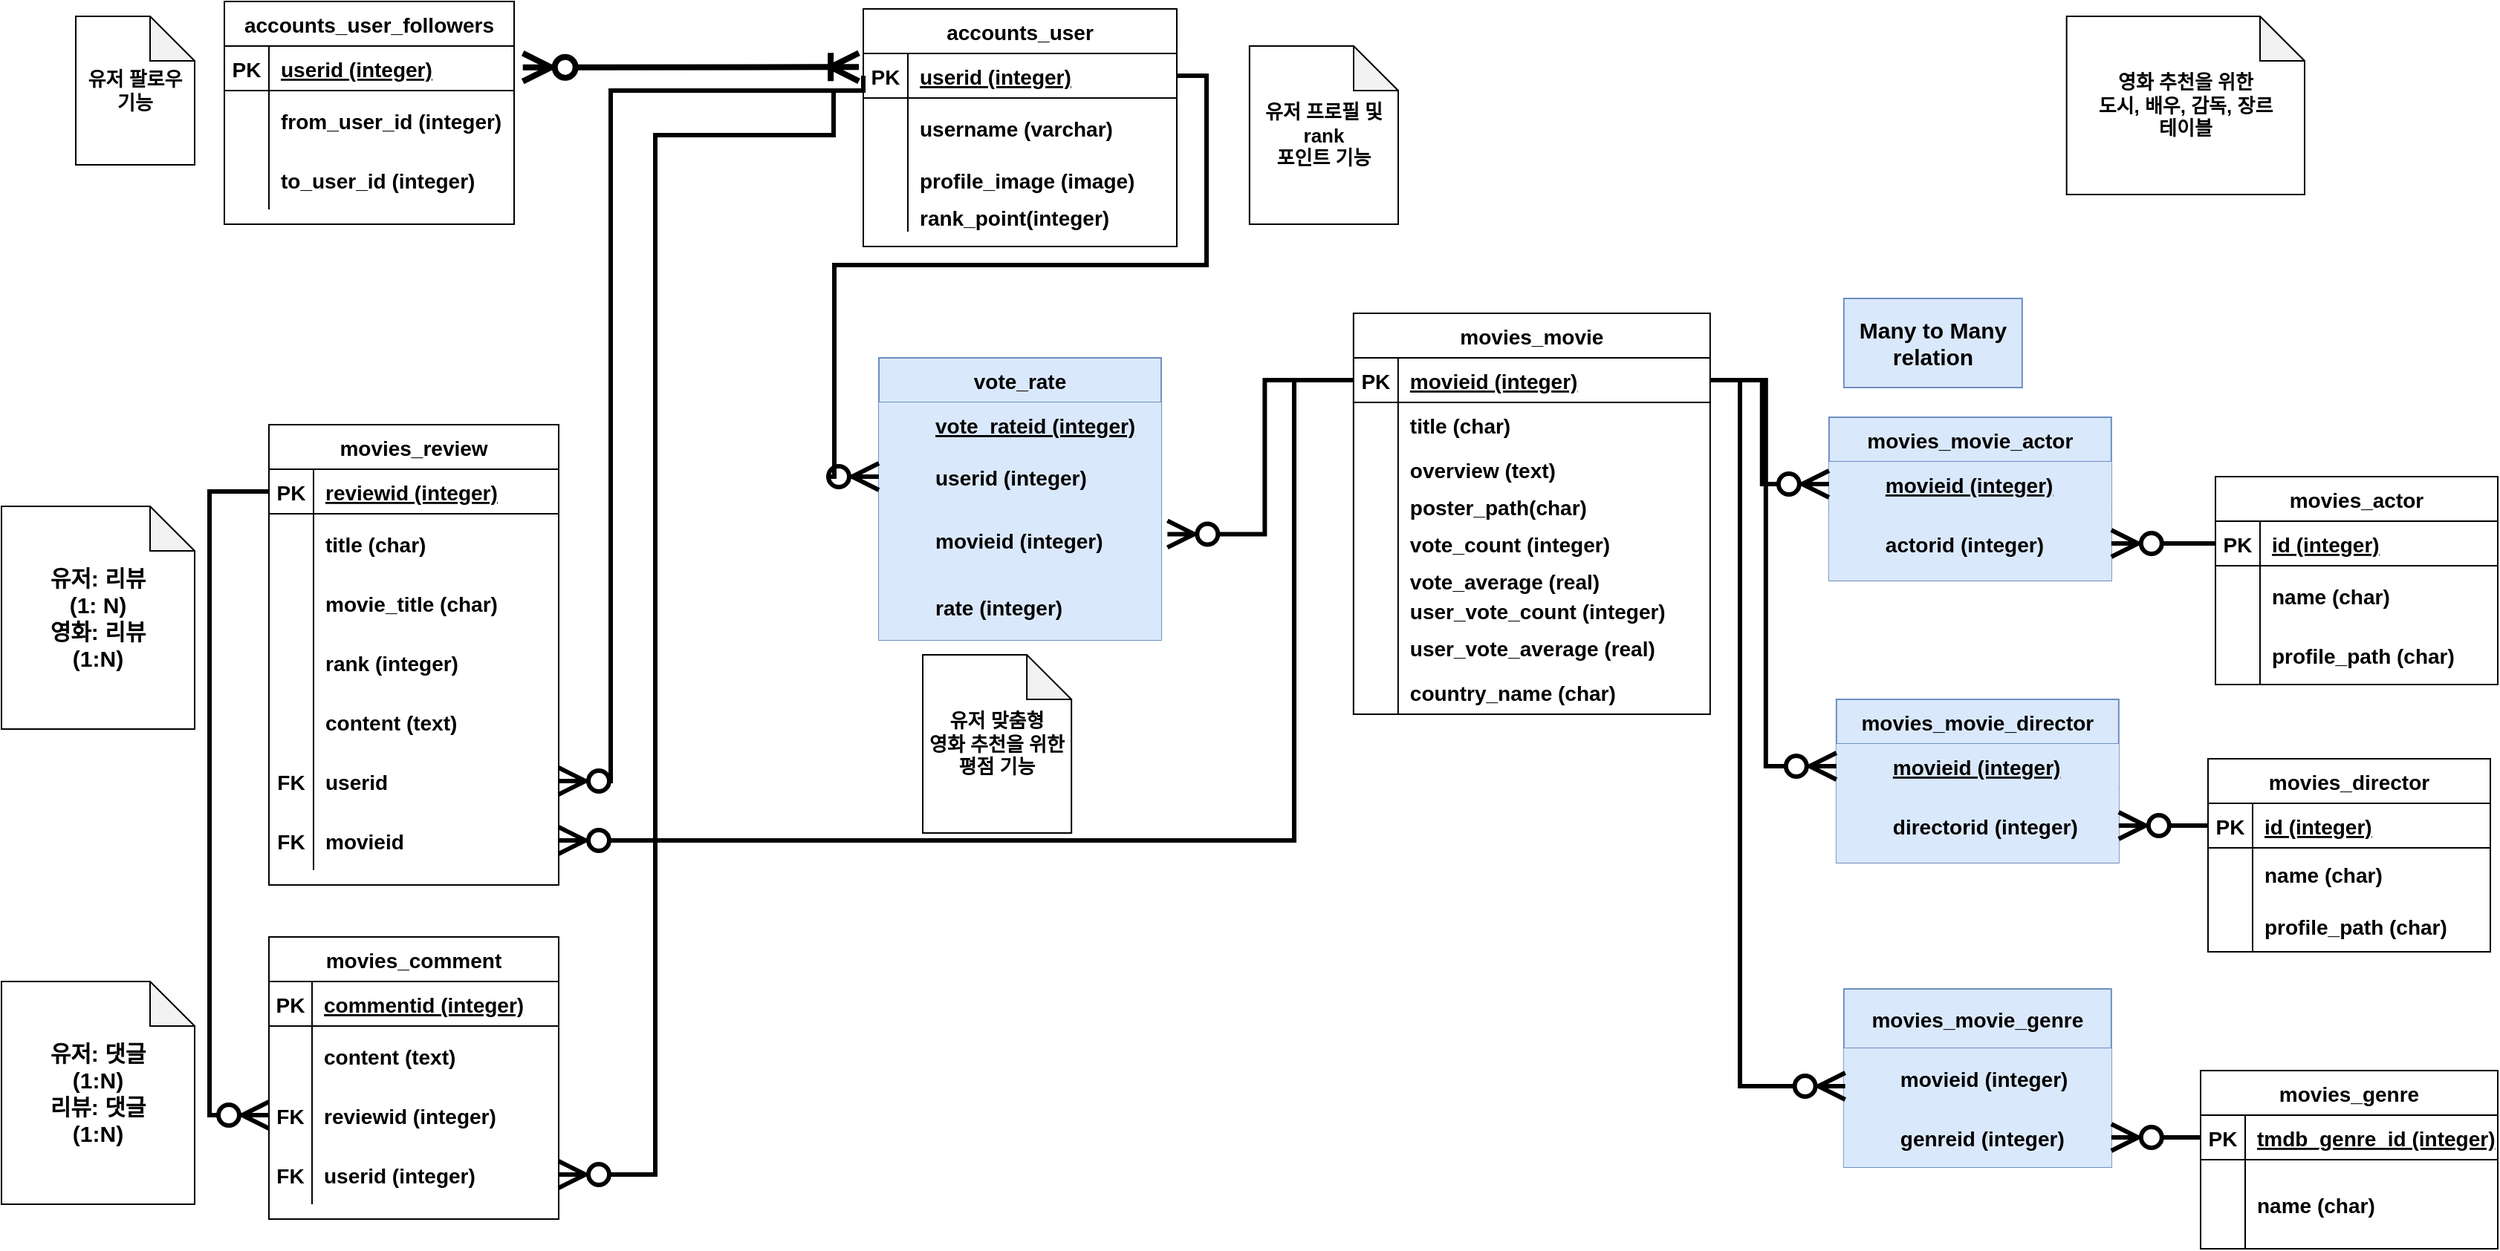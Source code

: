 <mxfile version="15.7.4" type="github">
  <diagram id="C5RBs43oDa-KdzZeNtuy" name="Page-1">
    <mxGraphModel dx="3018" dy="872" grid="1" gridSize="10" guides="1" tooltips="1" connect="1" arrows="1" fold="1" page="1" pageScale="1" pageWidth="827" pageHeight="1169" math="0" shadow="0">
      <root>
        <mxCell id="WIyWlLk6GJQsqaUBKTNV-0" />
        <mxCell id="WIyWlLk6GJQsqaUBKTNV-1" parent="WIyWlLk6GJQsqaUBKTNV-0" />
        <mxCell id="zBhqYliXO54fjdQmm1mg-143" style="edgeStyle=orthogonalEdgeStyle;rounded=0;jumpStyle=none;orthogonalLoop=1;jettySize=auto;html=1;exitX=0;exitY=0.5;exitDx=0;exitDy=0;entryX=1;entryY=0.5;entryDx=0;entryDy=0;fontSize=14;startSize=14;endSize=14;strokeWidth=3;endArrow=ERzeroToMany;endFill=0;" parent="WIyWlLk6GJQsqaUBKTNV-1" source="zBhqYliXO54fjdQmm1mg-2" target="zBhqYliXO54fjdQmm1mg-126" edge="1">
          <mxGeometry relative="1" as="geometry">
            <Array as="points">
              <mxPoint x="-280" y="120" />
              <mxPoint x="-450" y="120" />
              <mxPoint x="-450" y="585" />
            </Array>
          </mxGeometry>
        </mxCell>
        <mxCell id="zBhqYliXO54fjdQmm1mg-1" value="accounts_user" style="shape=table;startSize=30;container=1;collapsible=1;childLayout=tableLayout;fixedRows=1;rowLines=0;fontStyle=1;align=center;resizeLast=1;fontSize=14;" parent="WIyWlLk6GJQsqaUBKTNV-1" vertex="1">
          <mxGeometry x="-280" y="65" width="211" height="160" as="geometry" />
        </mxCell>
        <mxCell id="zBhqYliXO54fjdQmm1mg-2" value="" style="shape=partialRectangle;collapsible=0;dropTarget=0;pointerEvents=0;fillColor=none;top=0;left=0;bottom=1;right=0;points=[[0,0.5],[1,0.5]];portConstraint=eastwest;fontStyle=1;fontSize=14;" parent="zBhqYliXO54fjdQmm1mg-1" vertex="1">
          <mxGeometry y="30" width="211" height="30" as="geometry" />
        </mxCell>
        <mxCell id="zBhqYliXO54fjdQmm1mg-3" value="PK" style="shape=partialRectangle;connectable=0;fillColor=none;top=0;left=0;bottom=0;right=0;fontStyle=1;overflow=hidden;fontSize=14;" parent="zBhqYliXO54fjdQmm1mg-2" vertex="1">
          <mxGeometry width="30" height="30" as="geometry">
            <mxRectangle width="30" height="30" as="alternateBounds" />
          </mxGeometry>
        </mxCell>
        <mxCell id="zBhqYliXO54fjdQmm1mg-4" value="userid (integer)" style="shape=partialRectangle;connectable=0;fillColor=none;top=0;left=0;bottom=0;right=0;align=left;spacingLeft=6;fontStyle=5;overflow=hidden;fontSize=14;" parent="zBhqYliXO54fjdQmm1mg-2" vertex="1">
          <mxGeometry x="30" width="181" height="30" as="geometry">
            <mxRectangle width="181" height="30" as="alternateBounds" />
          </mxGeometry>
        </mxCell>
        <mxCell id="zBhqYliXO54fjdQmm1mg-5" value="" style="shape=partialRectangle;collapsible=0;dropTarget=0;pointerEvents=0;fillColor=none;top=0;left=0;bottom=0;right=0;points=[[0,0.5],[1,0.5]];portConstraint=eastwest;fontStyle=1;fontSize=14;" parent="zBhqYliXO54fjdQmm1mg-1" vertex="1">
          <mxGeometry y="60" width="211" height="40" as="geometry" />
        </mxCell>
        <mxCell id="zBhqYliXO54fjdQmm1mg-6" value="" style="shape=partialRectangle;connectable=0;fillColor=none;top=0;left=0;bottom=0;right=0;editable=1;overflow=hidden;fontStyle=1;fontSize=14;" parent="zBhqYliXO54fjdQmm1mg-5" vertex="1">
          <mxGeometry width="30" height="40" as="geometry">
            <mxRectangle width="30" height="40" as="alternateBounds" />
          </mxGeometry>
        </mxCell>
        <mxCell id="zBhqYliXO54fjdQmm1mg-7" value="username (varchar)" style="shape=partialRectangle;connectable=0;fillColor=none;top=0;left=0;bottom=0;right=0;align=left;spacingLeft=6;overflow=hidden;fontStyle=1;fontSize=14;" parent="zBhqYliXO54fjdQmm1mg-5" vertex="1">
          <mxGeometry x="30" width="181" height="40" as="geometry">
            <mxRectangle width="181" height="40" as="alternateBounds" />
          </mxGeometry>
        </mxCell>
        <mxCell id="zBhqYliXO54fjdQmm1mg-8" value="" style="shape=partialRectangle;collapsible=0;dropTarget=0;pointerEvents=0;fillColor=none;top=0;left=0;bottom=0;right=0;points=[[0,0.5],[1,0.5]];portConstraint=eastwest;fontStyle=1;fontSize=14;" parent="zBhqYliXO54fjdQmm1mg-1" vertex="1">
          <mxGeometry y="100" width="211" height="30" as="geometry" />
        </mxCell>
        <mxCell id="zBhqYliXO54fjdQmm1mg-9" value="" style="shape=partialRectangle;connectable=0;fillColor=none;top=0;left=0;bottom=0;right=0;editable=1;overflow=hidden;fontStyle=1;fontSize=14;" parent="zBhqYliXO54fjdQmm1mg-8" vertex="1">
          <mxGeometry width="30" height="30" as="geometry">
            <mxRectangle width="30" height="30" as="alternateBounds" />
          </mxGeometry>
        </mxCell>
        <mxCell id="zBhqYliXO54fjdQmm1mg-10" value="profile_image (image)" style="shape=partialRectangle;connectable=0;fillColor=none;top=0;left=0;bottom=0;right=0;align=left;spacingLeft=6;overflow=hidden;fontStyle=1;fontSize=14;" parent="zBhqYliXO54fjdQmm1mg-8" vertex="1">
          <mxGeometry x="30" width="181" height="30" as="geometry">
            <mxRectangle width="181" height="30" as="alternateBounds" />
          </mxGeometry>
        </mxCell>
        <mxCell id="zBhqYliXO54fjdQmm1mg-65" value="" style="shape=partialRectangle;collapsible=0;dropTarget=0;pointerEvents=0;fillColor=none;top=0;left=0;bottom=0;right=0;points=[[0,0.5],[1,0.5]];portConstraint=eastwest;fontStyle=1;fontSize=14;" parent="zBhqYliXO54fjdQmm1mg-1" vertex="1">
          <mxGeometry y="130" width="211" height="20" as="geometry" />
        </mxCell>
        <mxCell id="zBhqYliXO54fjdQmm1mg-66" value="" style="shape=partialRectangle;connectable=0;fillColor=none;top=0;left=0;bottom=0;right=0;editable=1;overflow=hidden;fontStyle=1;fontSize=14;" parent="zBhqYliXO54fjdQmm1mg-65" vertex="1">
          <mxGeometry width="30" height="20" as="geometry">
            <mxRectangle width="30" height="20" as="alternateBounds" />
          </mxGeometry>
        </mxCell>
        <mxCell id="zBhqYliXO54fjdQmm1mg-67" value="rank_point(integer)" style="shape=partialRectangle;connectable=0;fillColor=none;top=0;left=0;bottom=0;right=0;align=left;spacingLeft=6;overflow=hidden;fontStyle=1;fontSize=14;" parent="zBhqYliXO54fjdQmm1mg-65" vertex="1">
          <mxGeometry x="30" width="181" height="20" as="geometry">
            <mxRectangle width="181" height="20" as="alternateBounds" />
          </mxGeometry>
        </mxCell>
        <mxCell id="zBhqYliXO54fjdQmm1mg-71" value="accounts_user_followers" style="shape=table;startSize=30;container=1;collapsible=1;childLayout=tableLayout;fixedRows=1;rowLines=0;fontStyle=1;align=center;resizeLast=1;fontSize=14;" parent="WIyWlLk6GJQsqaUBKTNV-1" vertex="1">
          <mxGeometry x="-710" y="60" width="195" height="150" as="geometry" />
        </mxCell>
        <mxCell id="zBhqYliXO54fjdQmm1mg-72" value="" style="shape=partialRectangle;collapsible=0;dropTarget=0;pointerEvents=0;fillColor=none;top=0;left=0;bottom=1;right=0;points=[[0,0.5],[1,0.5]];portConstraint=eastwest;fontSize=14;" parent="zBhqYliXO54fjdQmm1mg-71" vertex="1">
          <mxGeometry y="30" width="195" height="30" as="geometry" />
        </mxCell>
        <mxCell id="zBhqYliXO54fjdQmm1mg-73" value="PK" style="shape=partialRectangle;connectable=0;fillColor=none;top=0;left=0;bottom=0;right=0;fontStyle=1;overflow=hidden;fontSize=14;" parent="zBhqYliXO54fjdQmm1mg-72" vertex="1">
          <mxGeometry width="30" height="30" as="geometry">
            <mxRectangle width="30" height="30" as="alternateBounds" />
          </mxGeometry>
        </mxCell>
        <mxCell id="zBhqYliXO54fjdQmm1mg-74" value="userid (integer)" style="shape=partialRectangle;connectable=0;fillColor=none;top=0;left=0;bottom=0;right=0;align=left;spacingLeft=6;fontStyle=5;overflow=hidden;fontSize=14;" parent="zBhqYliXO54fjdQmm1mg-72" vertex="1">
          <mxGeometry x="30" width="165" height="30" as="geometry">
            <mxRectangle width="165" height="30" as="alternateBounds" />
          </mxGeometry>
        </mxCell>
        <mxCell id="zBhqYliXO54fjdQmm1mg-75" value="" style="shape=partialRectangle;collapsible=0;dropTarget=0;pointerEvents=0;fillColor=none;top=0;left=0;bottom=0;right=0;points=[[0,0.5],[1,0.5]];portConstraint=eastwest;fontSize=14;" parent="zBhqYliXO54fjdQmm1mg-71" vertex="1">
          <mxGeometry y="60" width="195" height="40" as="geometry" />
        </mxCell>
        <mxCell id="zBhqYliXO54fjdQmm1mg-76" value="" style="shape=partialRectangle;connectable=0;fillColor=none;top=0;left=0;bottom=0;right=0;editable=1;overflow=hidden;fontSize=14;" parent="zBhqYliXO54fjdQmm1mg-75" vertex="1">
          <mxGeometry width="30" height="40" as="geometry">
            <mxRectangle width="30" height="40" as="alternateBounds" />
          </mxGeometry>
        </mxCell>
        <mxCell id="zBhqYliXO54fjdQmm1mg-77" value="from_user_id (integer)" style="shape=partialRectangle;connectable=0;fillColor=none;top=0;left=0;bottom=0;right=0;align=left;spacingLeft=6;overflow=hidden;fontSize=14;fontStyle=1" parent="zBhqYliXO54fjdQmm1mg-75" vertex="1">
          <mxGeometry x="30" width="165" height="40" as="geometry">
            <mxRectangle width="165" height="40" as="alternateBounds" />
          </mxGeometry>
        </mxCell>
        <mxCell id="zBhqYliXO54fjdQmm1mg-78" value="" style="shape=partialRectangle;collapsible=0;dropTarget=0;pointerEvents=0;fillColor=none;top=0;left=0;bottom=0;right=0;points=[[0,0.5],[1,0.5]];portConstraint=eastwest;fontSize=14;" parent="zBhqYliXO54fjdQmm1mg-71" vertex="1">
          <mxGeometry y="100" width="195" height="40" as="geometry" />
        </mxCell>
        <mxCell id="zBhqYliXO54fjdQmm1mg-79" value="" style="shape=partialRectangle;connectable=0;fillColor=none;top=0;left=0;bottom=0;right=0;editable=1;overflow=hidden;fontSize=14;" parent="zBhqYliXO54fjdQmm1mg-78" vertex="1">
          <mxGeometry width="30" height="40" as="geometry">
            <mxRectangle width="30" height="40" as="alternateBounds" />
          </mxGeometry>
        </mxCell>
        <mxCell id="zBhqYliXO54fjdQmm1mg-80" value="to_user_id (integer)" style="shape=partialRectangle;connectable=0;fillColor=none;top=0;left=0;bottom=0;right=0;align=left;spacingLeft=6;overflow=hidden;fontSize=14;fontStyle=1" parent="zBhqYliXO54fjdQmm1mg-78" vertex="1">
          <mxGeometry x="30" width="165" height="40" as="geometry">
            <mxRectangle width="165" height="40" as="alternateBounds" />
          </mxGeometry>
        </mxCell>
        <mxCell id="zBhqYliXO54fjdQmm1mg-83" value="" style="edgeStyle=entityRelationEdgeStyle;fontSize=12;html=1;endArrow=ERoneToMany;startArrow=ERzeroToMany;rounded=0;endSize=14;exitX=1.03;exitY=0.478;exitDx=0;exitDy=0;exitPerimeter=0;entryX=-0.014;entryY=0.306;entryDx=0;entryDy=0;entryPerimeter=0;strokeWidth=4;startSize=14;" parent="WIyWlLk6GJQsqaUBKTNV-1" source="zBhqYliXO54fjdQmm1mg-72" target="zBhqYliXO54fjdQmm1mg-2" edge="1">
          <mxGeometry width="100" height="100" relative="1" as="geometry">
            <mxPoint x="-130" y="500" as="sourcePoint" />
            <mxPoint x="-210" y="340" as="targetPoint" />
          </mxGeometry>
        </mxCell>
        <mxCell id="zBhqYliXO54fjdQmm1mg-87" value="movies_movie" style="shape=table;startSize=30;container=1;collapsible=1;childLayout=tableLayout;fixedRows=1;rowLines=0;fontStyle=1;align=center;resizeLast=1;fontSize=14;" parent="WIyWlLk6GJQsqaUBKTNV-1" vertex="1">
          <mxGeometry x="49.92" y="270" width="240" height="270" as="geometry" />
        </mxCell>
        <mxCell id="zBhqYliXO54fjdQmm1mg-88" value="" style="shape=partialRectangle;collapsible=0;dropTarget=0;pointerEvents=0;fillColor=none;top=0;left=0;bottom=1;right=0;points=[[0,0.5],[1,0.5]];portConstraint=eastwest;fontStyle=1;fontSize=14;" parent="zBhqYliXO54fjdQmm1mg-87" vertex="1">
          <mxGeometry y="30" width="240" height="30" as="geometry" />
        </mxCell>
        <mxCell id="zBhqYliXO54fjdQmm1mg-89" value="PK" style="shape=partialRectangle;connectable=0;fillColor=none;top=0;left=0;bottom=0;right=0;fontStyle=1;overflow=hidden;fontSize=14;" parent="zBhqYliXO54fjdQmm1mg-88" vertex="1">
          <mxGeometry width="30" height="30" as="geometry">
            <mxRectangle width="30" height="30" as="alternateBounds" />
          </mxGeometry>
        </mxCell>
        <mxCell id="zBhqYliXO54fjdQmm1mg-90" value="movieid (integer)" style="shape=partialRectangle;connectable=0;fillColor=none;top=0;left=0;bottom=0;right=0;align=left;spacingLeft=6;fontStyle=5;overflow=hidden;fontSize=14;" parent="zBhqYliXO54fjdQmm1mg-88" vertex="1">
          <mxGeometry x="30" width="210" height="30" as="geometry">
            <mxRectangle width="210" height="30" as="alternateBounds" />
          </mxGeometry>
        </mxCell>
        <mxCell id="zBhqYliXO54fjdQmm1mg-91" value="" style="shape=partialRectangle;collapsible=0;dropTarget=0;pointerEvents=0;fillColor=none;top=0;left=0;bottom=0;right=0;points=[[0,0.5],[1,0.5]];portConstraint=eastwest;fontStyle=1;fontSize=14;" parent="zBhqYliXO54fjdQmm1mg-87" vertex="1">
          <mxGeometry y="60" width="240" height="30" as="geometry" />
        </mxCell>
        <mxCell id="zBhqYliXO54fjdQmm1mg-92" value="" style="shape=partialRectangle;connectable=0;fillColor=none;top=0;left=0;bottom=0;right=0;editable=1;overflow=hidden;fontStyle=1;fontSize=14;" parent="zBhqYliXO54fjdQmm1mg-91" vertex="1">
          <mxGeometry width="30" height="30" as="geometry">
            <mxRectangle width="30" height="30" as="alternateBounds" />
          </mxGeometry>
        </mxCell>
        <mxCell id="zBhqYliXO54fjdQmm1mg-93" value="title (char)" style="shape=partialRectangle;connectable=0;fillColor=none;top=0;left=0;bottom=0;right=0;align=left;spacingLeft=6;overflow=hidden;fontStyle=1;fontSize=14;" parent="zBhqYliXO54fjdQmm1mg-91" vertex="1">
          <mxGeometry x="30" width="210" height="30" as="geometry">
            <mxRectangle width="210" height="30" as="alternateBounds" />
          </mxGeometry>
        </mxCell>
        <mxCell id="zBhqYliXO54fjdQmm1mg-94" value="" style="shape=partialRectangle;collapsible=0;dropTarget=0;pointerEvents=0;fillColor=none;top=0;left=0;bottom=0;right=0;points=[[0,0.5],[1,0.5]];portConstraint=eastwest;fontStyle=1;fontSize=14;" parent="zBhqYliXO54fjdQmm1mg-87" vertex="1">
          <mxGeometry y="90" width="240" height="30" as="geometry" />
        </mxCell>
        <mxCell id="zBhqYliXO54fjdQmm1mg-95" value="" style="shape=partialRectangle;connectable=0;fillColor=none;top=0;left=0;bottom=0;right=0;editable=1;overflow=hidden;fontStyle=1;fontSize=14;" parent="zBhqYliXO54fjdQmm1mg-94" vertex="1">
          <mxGeometry width="30" height="30" as="geometry">
            <mxRectangle width="30" height="30" as="alternateBounds" />
          </mxGeometry>
        </mxCell>
        <mxCell id="zBhqYliXO54fjdQmm1mg-96" value="overview (text)" style="shape=partialRectangle;connectable=0;fillColor=none;top=0;left=0;bottom=0;right=0;align=left;spacingLeft=6;overflow=hidden;fontStyle=1;fontSize=14;" parent="zBhqYliXO54fjdQmm1mg-94" vertex="1">
          <mxGeometry x="30" width="210" height="30" as="geometry">
            <mxRectangle width="210" height="30" as="alternateBounds" />
          </mxGeometry>
        </mxCell>
        <mxCell id="zBhqYliXO54fjdQmm1mg-97" value="" style="shape=partialRectangle;collapsible=0;dropTarget=0;pointerEvents=0;fillColor=none;top=0;left=0;bottom=0;right=0;points=[[0,0.5],[1,0.5]];portConstraint=eastwest;fontStyle=1;fontSize=14;" parent="zBhqYliXO54fjdQmm1mg-87" vertex="1">
          <mxGeometry y="120" width="240" height="20" as="geometry" />
        </mxCell>
        <mxCell id="zBhqYliXO54fjdQmm1mg-98" value="" style="shape=partialRectangle;connectable=0;fillColor=none;top=0;left=0;bottom=0;right=0;editable=1;overflow=hidden;fontStyle=1;fontSize=14;" parent="zBhqYliXO54fjdQmm1mg-97" vertex="1">
          <mxGeometry width="30" height="20" as="geometry">
            <mxRectangle width="30" height="20" as="alternateBounds" />
          </mxGeometry>
        </mxCell>
        <mxCell id="zBhqYliXO54fjdQmm1mg-99" value="poster_path(char)" style="shape=partialRectangle;connectable=0;fillColor=none;top=0;left=0;bottom=0;right=0;align=left;spacingLeft=6;overflow=hidden;fontStyle=1;fontSize=14;" parent="zBhqYliXO54fjdQmm1mg-97" vertex="1">
          <mxGeometry x="30" width="210" height="20" as="geometry">
            <mxRectangle width="210" height="20" as="alternateBounds" />
          </mxGeometry>
        </mxCell>
        <mxCell id="zBhqYliXO54fjdQmm1mg-106" value="" style="shape=partialRectangle;collapsible=0;dropTarget=0;pointerEvents=0;fillColor=none;top=0;left=0;bottom=0;right=0;points=[[0,0.5],[1,0.5]];portConstraint=eastwest;fontStyle=1;fontSize=14;" parent="zBhqYliXO54fjdQmm1mg-87" vertex="1">
          <mxGeometry y="140" width="240" height="30" as="geometry" />
        </mxCell>
        <mxCell id="zBhqYliXO54fjdQmm1mg-107" value="" style="shape=partialRectangle;connectable=0;fillColor=none;top=0;left=0;bottom=0;right=0;editable=1;overflow=hidden;fontStyle=1;fontSize=14;" parent="zBhqYliXO54fjdQmm1mg-106" vertex="1">
          <mxGeometry width="30" height="30" as="geometry">
            <mxRectangle width="30" height="30" as="alternateBounds" />
          </mxGeometry>
        </mxCell>
        <mxCell id="zBhqYliXO54fjdQmm1mg-108" value="vote_count (integer)" style="shape=partialRectangle;connectable=0;fillColor=none;top=0;left=0;bottom=0;right=0;align=left;spacingLeft=6;overflow=hidden;fontStyle=1;fontSize=14;" parent="zBhqYliXO54fjdQmm1mg-106" vertex="1">
          <mxGeometry x="30" width="210" height="30" as="geometry">
            <mxRectangle width="210" height="30" as="alternateBounds" />
          </mxGeometry>
        </mxCell>
        <mxCell id="zBhqYliXO54fjdQmm1mg-109" value="" style="shape=partialRectangle;collapsible=0;dropTarget=0;pointerEvents=0;fillColor=none;top=0;left=0;bottom=0;right=0;points=[[0,0.5],[1,0.5]];portConstraint=eastwest;fontStyle=1;fontSize=14;" parent="zBhqYliXO54fjdQmm1mg-87" vertex="1">
          <mxGeometry y="170" width="240" height="20" as="geometry" />
        </mxCell>
        <mxCell id="zBhqYliXO54fjdQmm1mg-110" value="" style="shape=partialRectangle;connectable=0;fillColor=none;top=0;left=0;bottom=0;right=0;editable=1;overflow=hidden;fontStyle=1;fontSize=14;" parent="zBhqYliXO54fjdQmm1mg-109" vertex="1">
          <mxGeometry width="30" height="20" as="geometry">
            <mxRectangle width="30" height="20" as="alternateBounds" />
          </mxGeometry>
        </mxCell>
        <mxCell id="zBhqYliXO54fjdQmm1mg-111" value="vote_average (real)" style="shape=partialRectangle;connectable=0;fillColor=none;top=0;left=0;bottom=0;right=0;align=left;spacingLeft=6;overflow=hidden;fontStyle=1;fontSize=14;" parent="zBhqYliXO54fjdQmm1mg-109" vertex="1">
          <mxGeometry x="30" width="210" height="20" as="geometry">
            <mxRectangle width="210" height="20" as="alternateBounds" />
          </mxGeometry>
        </mxCell>
        <mxCell id="zBhqYliXO54fjdQmm1mg-112" value="" style="shape=partialRectangle;collapsible=0;dropTarget=0;pointerEvents=0;fillColor=none;top=0;left=0;bottom=0;right=0;points=[[0,0.5],[1,0.5]];portConstraint=eastwest;fontStyle=1;fontSize=14;" parent="zBhqYliXO54fjdQmm1mg-87" vertex="1">
          <mxGeometry y="190" width="240" height="20" as="geometry" />
        </mxCell>
        <mxCell id="zBhqYliXO54fjdQmm1mg-113" value="" style="shape=partialRectangle;connectable=0;fillColor=none;top=0;left=0;bottom=0;right=0;editable=1;overflow=hidden;fontStyle=1;fontSize=14;" parent="zBhqYliXO54fjdQmm1mg-112" vertex="1">
          <mxGeometry width="30" height="20" as="geometry">
            <mxRectangle width="30" height="20" as="alternateBounds" />
          </mxGeometry>
        </mxCell>
        <mxCell id="zBhqYliXO54fjdQmm1mg-114" value="user_vote_count (integer)" style="shape=partialRectangle;connectable=0;fillColor=none;top=0;left=0;bottom=0;right=0;align=left;spacingLeft=6;overflow=hidden;fontStyle=1;fontSize=14;" parent="zBhqYliXO54fjdQmm1mg-112" vertex="1">
          <mxGeometry x="30" width="210" height="20" as="geometry">
            <mxRectangle width="210" height="20" as="alternateBounds" />
          </mxGeometry>
        </mxCell>
        <mxCell id="zBhqYliXO54fjdQmm1mg-115" value="" style="shape=partialRectangle;collapsible=0;dropTarget=0;pointerEvents=0;fillColor=none;top=0;left=0;bottom=0;right=0;points=[[0,0.5],[1,0.5]];portConstraint=eastwest;fontStyle=1;fontSize=14;" parent="zBhqYliXO54fjdQmm1mg-87" vertex="1">
          <mxGeometry y="210" width="240" height="30" as="geometry" />
        </mxCell>
        <mxCell id="zBhqYliXO54fjdQmm1mg-116" value="" style="shape=partialRectangle;connectable=0;fillColor=none;top=0;left=0;bottom=0;right=0;editable=1;overflow=hidden;fontStyle=1;fontSize=14;" parent="zBhqYliXO54fjdQmm1mg-115" vertex="1">
          <mxGeometry width="30" height="30" as="geometry">
            <mxRectangle width="30" height="30" as="alternateBounds" />
          </mxGeometry>
        </mxCell>
        <mxCell id="zBhqYliXO54fjdQmm1mg-117" value="user_vote_average (real)" style="shape=partialRectangle;connectable=0;fillColor=none;top=0;left=0;bottom=0;right=0;align=left;spacingLeft=6;overflow=hidden;fontStyle=1;fontSize=14;" parent="zBhqYliXO54fjdQmm1mg-115" vertex="1">
          <mxGeometry x="30" width="210" height="30" as="geometry">
            <mxRectangle width="210" height="30" as="alternateBounds" />
          </mxGeometry>
        </mxCell>
        <mxCell id="zIgDbIQZG_ukaSZpA_99-0" value="" style="shape=partialRectangle;collapsible=0;dropTarget=0;pointerEvents=0;fillColor=none;top=0;left=0;bottom=0;right=0;points=[[0,0.5],[1,0.5]];portConstraint=eastwest;fontStyle=1;fontSize=14;" parent="zBhqYliXO54fjdQmm1mg-87" vertex="1">
          <mxGeometry y="240" width="240" height="30" as="geometry" />
        </mxCell>
        <mxCell id="zIgDbIQZG_ukaSZpA_99-1" value="" style="shape=partialRectangle;connectable=0;fillColor=none;top=0;left=0;bottom=0;right=0;editable=1;overflow=hidden;fontStyle=1;fontSize=14;" parent="zIgDbIQZG_ukaSZpA_99-0" vertex="1">
          <mxGeometry width="30" height="30" as="geometry">
            <mxRectangle width="30" height="30" as="alternateBounds" />
          </mxGeometry>
        </mxCell>
        <mxCell id="zIgDbIQZG_ukaSZpA_99-2" value="country_name (char)" style="shape=partialRectangle;connectable=0;fillColor=none;top=0;left=0;bottom=0;right=0;align=left;spacingLeft=6;overflow=hidden;fontStyle=1;fontSize=14;" parent="zIgDbIQZG_ukaSZpA_99-0" vertex="1">
          <mxGeometry x="30" width="210" height="30" as="geometry">
            <mxRectangle width="210" height="30" as="alternateBounds" />
          </mxGeometry>
        </mxCell>
        <mxCell id="zBhqYliXO54fjdQmm1mg-119" value="movies_review" style="shape=table;startSize=30;container=1;collapsible=1;childLayout=tableLayout;fixedRows=1;rowLines=0;fontStyle=1;align=center;resizeLast=1;fontSize=14;" parent="WIyWlLk6GJQsqaUBKTNV-1" vertex="1">
          <mxGeometry x="-680" y="345" width="195" height="310" as="geometry" />
        </mxCell>
        <mxCell id="zBhqYliXO54fjdQmm1mg-120" value="" style="shape=partialRectangle;collapsible=0;dropTarget=0;pointerEvents=0;fillColor=none;top=0;left=0;bottom=1;right=0;points=[[0,0.5],[1,0.5]];portConstraint=eastwest;fontSize=14;" parent="zBhqYliXO54fjdQmm1mg-119" vertex="1">
          <mxGeometry y="30" width="195" height="30" as="geometry" />
        </mxCell>
        <mxCell id="zBhqYliXO54fjdQmm1mg-121" value="PK" style="shape=partialRectangle;connectable=0;fillColor=none;top=0;left=0;bottom=0;right=0;fontStyle=1;overflow=hidden;fontSize=14;" parent="zBhqYliXO54fjdQmm1mg-120" vertex="1">
          <mxGeometry width="30" height="30" as="geometry">
            <mxRectangle width="30" height="30" as="alternateBounds" />
          </mxGeometry>
        </mxCell>
        <mxCell id="zBhqYliXO54fjdQmm1mg-122" value="reviewid (integer)" style="shape=partialRectangle;connectable=0;fillColor=none;top=0;left=0;bottom=0;right=0;align=left;spacingLeft=6;fontStyle=5;overflow=hidden;fontSize=14;" parent="zBhqYliXO54fjdQmm1mg-120" vertex="1">
          <mxGeometry x="30" width="165" height="30" as="geometry">
            <mxRectangle width="165" height="30" as="alternateBounds" />
          </mxGeometry>
        </mxCell>
        <mxCell id="zBhqYliXO54fjdQmm1mg-123" value="" style="shape=partialRectangle;collapsible=0;dropTarget=0;pointerEvents=0;fillColor=none;top=0;left=0;bottom=0;right=0;points=[[0,0.5],[1,0.5]];portConstraint=eastwest;fontSize=14;" parent="zBhqYliXO54fjdQmm1mg-119" vertex="1">
          <mxGeometry y="60" width="195" height="40" as="geometry" />
        </mxCell>
        <mxCell id="zBhqYliXO54fjdQmm1mg-124" value="" style="shape=partialRectangle;connectable=0;fillColor=none;top=0;left=0;bottom=0;right=0;editable=1;overflow=hidden;fontSize=14;" parent="zBhqYliXO54fjdQmm1mg-123" vertex="1">
          <mxGeometry width="30" height="40" as="geometry">
            <mxRectangle width="30" height="40" as="alternateBounds" />
          </mxGeometry>
        </mxCell>
        <mxCell id="zBhqYliXO54fjdQmm1mg-125" value="title (char)" style="shape=partialRectangle;connectable=0;fillColor=none;top=0;left=0;bottom=0;right=0;align=left;spacingLeft=6;overflow=hidden;fontSize=14;fontStyle=1" parent="zBhqYliXO54fjdQmm1mg-123" vertex="1">
          <mxGeometry x="30" width="165" height="40" as="geometry">
            <mxRectangle width="165" height="40" as="alternateBounds" />
          </mxGeometry>
        </mxCell>
        <mxCell id="zBhqYliXO54fjdQmm1mg-129" value="" style="shape=partialRectangle;collapsible=0;dropTarget=0;pointerEvents=0;fillColor=none;top=0;left=0;bottom=0;right=0;points=[[0,0.5],[1,0.5]];portConstraint=eastwest;fontSize=14;" parent="zBhqYliXO54fjdQmm1mg-119" vertex="1">
          <mxGeometry y="100" width="195" height="40" as="geometry" />
        </mxCell>
        <mxCell id="zBhqYliXO54fjdQmm1mg-130" value="" style="shape=partialRectangle;connectable=0;fillColor=none;top=0;left=0;bottom=0;right=0;editable=1;overflow=hidden;fontSize=14;" parent="zBhqYliXO54fjdQmm1mg-129" vertex="1">
          <mxGeometry width="30" height="40" as="geometry">
            <mxRectangle width="30" height="40" as="alternateBounds" />
          </mxGeometry>
        </mxCell>
        <mxCell id="zBhqYliXO54fjdQmm1mg-131" value="movie_title (char)" style="shape=partialRectangle;connectable=0;fillColor=none;top=0;left=0;bottom=0;right=0;align=left;spacingLeft=6;overflow=hidden;fontSize=14;fontStyle=1" parent="zBhqYliXO54fjdQmm1mg-129" vertex="1">
          <mxGeometry x="30" width="165" height="40" as="geometry">
            <mxRectangle width="165" height="40" as="alternateBounds" />
          </mxGeometry>
        </mxCell>
        <mxCell id="zBhqYliXO54fjdQmm1mg-132" value="" style="shape=partialRectangle;collapsible=0;dropTarget=0;pointerEvents=0;fillColor=none;top=0;left=0;bottom=0;right=0;points=[[0,0.5],[1,0.5]];portConstraint=eastwest;fontSize=14;" parent="zBhqYliXO54fjdQmm1mg-119" vertex="1">
          <mxGeometry y="140" width="195" height="40" as="geometry" />
        </mxCell>
        <mxCell id="zBhqYliXO54fjdQmm1mg-133" value="" style="shape=partialRectangle;connectable=0;fillColor=none;top=0;left=0;bottom=0;right=0;editable=1;overflow=hidden;fontSize=14;" parent="zBhqYliXO54fjdQmm1mg-132" vertex="1">
          <mxGeometry width="30" height="40" as="geometry">
            <mxRectangle width="30" height="40" as="alternateBounds" />
          </mxGeometry>
        </mxCell>
        <mxCell id="zBhqYliXO54fjdQmm1mg-134" value="rank (integer)" style="shape=partialRectangle;connectable=0;fillColor=none;top=0;left=0;bottom=0;right=0;align=left;spacingLeft=6;overflow=hidden;fontSize=14;fontStyle=1" parent="zBhqYliXO54fjdQmm1mg-132" vertex="1">
          <mxGeometry x="30" width="165" height="40" as="geometry">
            <mxRectangle width="165" height="40" as="alternateBounds" />
          </mxGeometry>
        </mxCell>
        <mxCell id="zBhqYliXO54fjdQmm1mg-135" value="" style="shape=partialRectangle;collapsible=0;dropTarget=0;pointerEvents=0;fillColor=none;top=0;left=0;bottom=0;right=0;points=[[0,0.5],[1,0.5]];portConstraint=eastwest;fontSize=14;" parent="zBhqYliXO54fjdQmm1mg-119" vertex="1">
          <mxGeometry y="180" width="195" height="40" as="geometry" />
        </mxCell>
        <mxCell id="zBhqYliXO54fjdQmm1mg-136" value="" style="shape=partialRectangle;connectable=0;fillColor=none;top=0;left=0;bottom=0;right=0;editable=1;overflow=hidden;fontSize=14;" parent="zBhqYliXO54fjdQmm1mg-135" vertex="1">
          <mxGeometry width="30" height="40" as="geometry">
            <mxRectangle width="30" height="40" as="alternateBounds" />
          </mxGeometry>
        </mxCell>
        <mxCell id="zBhqYliXO54fjdQmm1mg-137" value="content (text)" style="shape=partialRectangle;connectable=0;fillColor=none;top=0;left=0;bottom=0;right=0;align=left;spacingLeft=6;overflow=hidden;fontSize=14;fontStyle=1" parent="zBhqYliXO54fjdQmm1mg-135" vertex="1">
          <mxGeometry x="30" width="165" height="40" as="geometry">
            <mxRectangle width="165" height="40" as="alternateBounds" />
          </mxGeometry>
        </mxCell>
        <mxCell id="zBhqYliXO54fjdQmm1mg-126" value="" style="shape=partialRectangle;collapsible=0;dropTarget=0;pointerEvents=0;fillColor=none;top=0;left=0;bottom=0;right=0;points=[[0,0.5],[1,0.5]];portConstraint=eastwest;fontSize=14;" parent="zBhqYliXO54fjdQmm1mg-119" vertex="1">
          <mxGeometry y="220" width="195" height="40" as="geometry" />
        </mxCell>
        <mxCell id="zBhqYliXO54fjdQmm1mg-127" value="FK" style="shape=partialRectangle;connectable=0;fillColor=none;top=0;left=0;bottom=0;right=0;editable=1;overflow=hidden;fontSize=14;fontStyle=1" parent="zBhqYliXO54fjdQmm1mg-126" vertex="1">
          <mxGeometry width="30" height="40" as="geometry">
            <mxRectangle width="30" height="40" as="alternateBounds" />
          </mxGeometry>
        </mxCell>
        <mxCell id="zBhqYliXO54fjdQmm1mg-128" value="userid" style="shape=partialRectangle;connectable=0;fillColor=none;top=0;left=0;bottom=0;right=0;align=left;spacingLeft=6;overflow=hidden;fontSize=14;fontStyle=1" parent="zBhqYliXO54fjdQmm1mg-126" vertex="1">
          <mxGeometry x="30" width="165" height="40" as="geometry">
            <mxRectangle width="165" height="40" as="alternateBounds" />
          </mxGeometry>
        </mxCell>
        <mxCell id="zBhqYliXO54fjdQmm1mg-288" value="" style="shape=partialRectangle;collapsible=0;dropTarget=0;pointerEvents=0;fillColor=none;top=0;left=0;bottom=0;right=0;points=[[0,0.5],[1,0.5]];portConstraint=eastwest;fontSize=14;" parent="zBhqYliXO54fjdQmm1mg-119" vertex="1">
          <mxGeometry y="260" width="195" height="40" as="geometry" />
        </mxCell>
        <mxCell id="zBhqYliXO54fjdQmm1mg-289" value="FK" style="shape=partialRectangle;connectable=0;fillColor=none;top=0;left=0;bottom=0;right=0;editable=1;overflow=hidden;fontSize=14;fontStyle=1" parent="zBhqYliXO54fjdQmm1mg-288" vertex="1">
          <mxGeometry width="30" height="40" as="geometry">
            <mxRectangle width="30" height="40" as="alternateBounds" />
          </mxGeometry>
        </mxCell>
        <mxCell id="zBhqYliXO54fjdQmm1mg-290" value="movieid" style="shape=partialRectangle;connectable=0;fillColor=none;top=0;left=0;bottom=0;right=0;align=left;spacingLeft=6;overflow=hidden;fontSize=14;fontStyle=1" parent="zBhqYliXO54fjdQmm1mg-288" vertex="1">
          <mxGeometry x="30" width="165" height="40" as="geometry">
            <mxRectangle width="165" height="40" as="alternateBounds" />
          </mxGeometry>
        </mxCell>
        <mxCell id="zBhqYliXO54fjdQmm1mg-144" value="movies_comment" style="shape=table;startSize=30;container=1;collapsible=1;childLayout=tableLayout;fixedRows=1;rowLines=0;fontStyle=1;align=center;resizeLast=1;fontSize=14;" parent="WIyWlLk6GJQsqaUBKTNV-1" vertex="1">
          <mxGeometry x="-680" y="690" width="195" height="190" as="geometry" />
        </mxCell>
        <mxCell id="zBhqYliXO54fjdQmm1mg-145" value="" style="shape=partialRectangle;collapsible=0;dropTarget=0;pointerEvents=0;fillColor=none;top=0;left=0;bottom=1;right=0;points=[[0,0.5],[1,0.5]];portConstraint=eastwest;fontSize=14;" parent="zBhqYliXO54fjdQmm1mg-144" vertex="1">
          <mxGeometry y="30" width="195" height="30" as="geometry" />
        </mxCell>
        <mxCell id="zBhqYliXO54fjdQmm1mg-146" value="PK" style="shape=partialRectangle;connectable=0;fillColor=none;top=0;left=0;bottom=0;right=0;fontStyle=1;overflow=hidden;fontSize=14;" parent="zBhqYliXO54fjdQmm1mg-145" vertex="1">
          <mxGeometry width="29" height="30" as="geometry">
            <mxRectangle width="29" height="30" as="alternateBounds" />
          </mxGeometry>
        </mxCell>
        <mxCell id="zBhqYliXO54fjdQmm1mg-147" value="commentid (integer)" style="shape=partialRectangle;connectable=0;fillColor=none;top=0;left=0;bottom=0;right=0;align=left;spacingLeft=6;fontStyle=5;overflow=hidden;fontSize=14;" parent="zBhqYliXO54fjdQmm1mg-145" vertex="1">
          <mxGeometry x="29" width="166" height="30" as="geometry">
            <mxRectangle width="166" height="30" as="alternateBounds" />
          </mxGeometry>
        </mxCell>
        <mxCell id="zBhqYliXO54fjdQmm1mg-148" value="" style="shape=partialRectangle;collapsible=0;dropTarget=0;pointerEvents=0;fillColor=none;top=0;left=0;bottom=0;right=0;points=[[0,0.5],[1,0.5]];portConstraint=eastwest;fontSize=14;" parent="zBhqYliXO54fjdQmm1mg-144" vertex="1">
          <mxGeometry y="60" width="195" height="40" as="geometry" />
        </mxCell>
        <mxCell id="zBhqYliXO54fjdQmm1mg-149" value="" style="shape=partialRectangle;connectable=0;fillColor=none;top=0;left=0;bottom=0;right=0;editable=1;overflow=hidden;fontSize=14;" parent="zBhqYliXO54fjdQmm1mg-148" vertex="1">
          <mxGeometry width="29" height="40" as="geometry">
            <mxRectangle width="29" height="40" as="alternateBounds" />
          </mxGeometry>
        </mxCell>
        <mxCell id="zBhqYliXO54fjdQmm1mg-150" value="content (text)" style="shape=partialRectangle;connectable=0;fillColor=none;top=0;left=0;bottom=0;right=0;align=left;spacingLeft=6;overflow=hidden;fontSize=14;fontStyle=1" parent="zBhqYliXO54fjdQmm1mg-148" vertex="1">
          <mxGeometry x="29" width="166" height="40" as="geometry">
            <mxRectangle width="166" height="40" as="alternateBounds" />
          </mxGeometry>
        </mxCell>
        <mxCell id="zBhqYliXO54fjdQmm1mg-151" value="" style="shape=partialRectangle;collapsible=0;dropTarget=0;pointerEvents=0;fillColor=none;top=0;left=0;bottom=0;right=0;points=[[0,0.5],[1,0.5]];portConstraint=eastwest;fontSize=14;" parent="zBhqYliXO54fjdQmm1mg-144" vertex="1">
          <mxGeometry y="100" width="195" height="40" as="geometry" />
        </mxCell>
        <mxCell id="zBhqYliXO54fjdQmm1mg-152" value="FK" style="shape=partialRectangle;connectable=0;fillColor=none;top=0;left=0;bottom=0;right=0;editable=1;overflow=hidden;fontSize=14;fontStyle=1" parent="zBhqYliXO54fjdQmm1mg-151" vertex="1">
          <mxGeometry width="29" height="40" as="geometry">
            <mxRectangle width="29" height="40" as="alternateBounds" />
          </mxGeometry>
        </mxCell>
        <mxCell id="zBhqYliXO54fjdQmm1mg-153" value="reviewid (integer)" style="shape=partialRectangle;connectable=0;fillColor=none;top=0;left=0;bottom=0;right=0;align=left;spacingLeft=6;overflow=hidden;fontSize=14;fontStyle=1" parent="zBhqYliXO54fjdQmm1mg-151" vertex="1">
          <mxGeometry x="29" width="166" height="40" as="geometry">
            <mxRectangle width="166" height="40" as="alternateBounds" />
          </mxGeometry>
        </mxCell>
        <mxCell id="zBhqYliXO54fjdQmm1mg-154" value="" style="shape=partialRectangle;collapsible=0;dropTarget=0;pointerEvents=0;fillColor=none;top=0;left=0;bottom=0;right=0;points=[[0,0.5],[1,0.5]];portConstraint=eastwest;fontSize=14;" parent="zBhqYliXO54fjdQmm1mg-144" vertex="1">
          <mxGeometry y="140" width="195" height="40" as="geometry" />
        </mxCell>
        <mxCell id="zBhqYliXO54fjdQmm1mg-155" value="FK" style="shape=partialRectangle;connectable=0;fillColor=none;top=0;left=0;bottom=0;right=0;editable=1;overflow=hidden;fontSize=14;fontStyle=1" parent="zBhqYliXO54fjdQmm1mg-154" vertex="1">
          <mxGeometry width="29" height="40" as="geometry">
            <mxRectangle width="29" height="40" as="alternateBounds" />
          </mxGeometry>
        </mxCell>
        <mxCell id="zBhqYliXO54fjdQmm1mg-156" value="userid (integer)" style="shape=partialRectangle;connectable=0;fillColor=none;top=0;left=0;bottom=0;right=0;align=left;spacingLeft=6;overflow=hidden;fontSize=14;fontStyle=1" parent="zBhqYliXO54fjdQmm1mg-154" vertex="1">
          <mxGeometry x="29" width="166" height="40" as="geometry">
            <mxRectangle width="166" height="40" as="alternateBounds" />
          </mxGeometry>
        </mxCell>
        <mxCell id="zBhqYliXO54fjdQmm1mg-163" style="edgeStyle=orthogonalEdgeStyle;rounded=0;jumpStyle=none;orthogonalLoop=1;jettySize=auto;html=1;fontSize=14;endArrow=ERzeroToMany;endFill=0;startSize=14;endSize=14;strokeWidth=3;" parent="WIyWlLk6GJQsqaUBKTNV-1" source="zBhqYliXO54fjdQmm1mg-120" edge="1">
          <mxGeometry relative="1" as="geometry">
            <mxPoint x="-680" y="810" as="targetPoint" />
            <Array as="points">
              <mxPoint x="-720" y="390" />
              <mxPoint x="-720" y="810" />
            </Array>
          </mxGeometry>
        </mxCell>
        <mxCell id="zBhqYliXO54fjdQmm1mg-164" style="edgeStyle=orthogonalEdgeStyle;rounded=0;jumpStyle=none;orthogonalLoop=1;jettySize=auto;html=1;entryX=1;entryY=0.5;entryDx=0;entryDy=0;fontSize=14;startSize=14;endSize=14;strokeWidth=3;endArrow=ERzeroToMany;endFill=0;" parent="WIyWlLk6GJQsqaUBKTNV-1" target="zBhqYliXO54fjdQmm1mg-154" edge="1">
          <mxGeometry relative="1" as="geometry">
            <mxPoint x="-290" y="120" as="sourcePoint" />
            <mxPoint x="-469.54" y="404.29" as="targetPoint" />
            <Array as="points">
              <mxPoint x="-300" y="120" />
              <mxPoint x="-300" y="150" />
              <mxPoint x="-420" y="150" />
              <mxPoint x="-420" y="850" />
            </Array>
          </mxGeometry>
        </mxCell>
        <mxCell id="zBhqYliXO54fjdQmm1mg-165" value="movies_genre" style="shape=table;startSize=30;container=1;collapsible=1;childLayout=tableLayout;fixedRows=1;rowLines=0;fontStyle=1;align=center;resizeLast=1;fontSize=14;" parent="WIyWlLk6GJQsqaUBKTNV-1" vertex="1">
          <mxGeometry x="620" y="780" width="200" height="120" as="geometry" />
        </mxCell>
        <mxCell id="zBhqYliXO54fjdQmm1mg-166" value="" style="shape=partialRectangle;collapsible=0;dropTarget=0;pointerEvents=0;fillColor=none;top=0;left=0;bottom=1;right=0;points=[[0,0.5],[1,0.5]];portConstraint=eastwest;fontStyle=1;fontSize=14;" parent="zBhqYliXO54fjdQmm1mg-165" vertex="1">
          <mxGeometry y="30" width="200" height="30" as="geometry" />
        </mxCell>
        <mxCell id="zBhqYliXO54fjdQmm1mg-167" value="PK" style="shape=partialRectangle;connectable=0;fillColor=none;top=0;left=0;bottom=0;right=0;fontStyle=1;overflow=hidden;fontSize=14;" parent="zBhqYliXO54fjdQmm1mg-166" vertex="1">
          <mxGeometry width="30" height="30" as="geometry">
            <mxRectangle width="30" height="30" as="alternateBounds" />
          </mxGeometry>
        </mxCell>
        <mxCell id="zBhqYliXO54fjdQmm1mg-168" value="tmdb_genre_id (integer)" style="shape=partialRectangle;connectable=0;fillColor=none;top=0;left=0;bottom=0;right=0;align=left;spacingLeft=6;fontStyle=5;overflow=hidden;fontSize=14;" parent="zBhqYliXO54fjdQmm1mg-166" vertex="1">
          <mxGeometry x="30" width="170" height="30" as="geometry">
            <mxRectangle width="170" height="30" as="alternateBounds" />
          </mxGeometry>
        </mxCell>
        <mxCell id="zBhqYliXO54fjdQmm1mg-169" value="" style="shape=partialRectangle;collapsible=0;dropTarget=0;pointerEvents=0;fillColor=none;top=0;left=0;bottom=0;right=0;points=[[0,0.5],[1,0.5]];portConstraint=eastwest;fontStyle=1;fontSize=14;" parent="zBhqYliXO54fjdQmm1mg-165" vertex="1">
          <mxGeometry y="60" width="200" height="60" as="geometry" />
        </mxCell>
        <mxCell id="zBhqYliXO54fjdQmm1mg-170" value="" style="shape=partialRectangle;connectable=0;fillColor=none;top=0;left=0;bottom=0;right=0;editable=1;overflow=hidden;fontStyle=1;fontSize=14;" parent="zBhqYliXO54fjdQmm1mg-169" vertex="1">
          <mxGeometry width="30" height="60" as="geometry">
            <mxRectangle width="30" height="60" as="alternateBounds" />
          </mxGeometry>
        </mxCell>
        <mxCell id="zBhqYliXO54fjdQmm1mg-171" value="name (char)" style="shape=partialRectangle;connectable=0;fillColor=none;top=0;left=0;bottom=0;right=0;align=left;spacingLeft=6;overflow=hidden;fontStyle=1;fontSize=14;" parent="zBhqYliXO54fjdQmm1mg-169" vertex="1">
          <mxGeometry x="30" width="170" height="60" as="geometry">
            <mxRectangle width="170" height="60" as="alternateBounds" />
          </mxGeometry>
        </mxCell>
        <mxCell id="zBhqYliXO54fjdQmm1mg-208" value="movies_actor" style="shape=table;startSize=30;container=1;collapsible=1;childLayout=tableLayout;fixedRows=1;rowLines=0;fontStyle=1;align=center;resizeLast=1;fontSize=14;" parent="WIyWlLk6GJQsqaUBKTNV-1" vertex="1">
          <mxGeometry x="630" y="380" width="190" height="140" as="geometry" />
        </mxCell>
        <mxCell id="zBhqYliXO54fjdQmm1mg-209" value="" style="shape=partialRectangle;collapsible=0;dropTarget=0;pointerEvents=0;fillColor=none;top=0;left=0;bottom=1;right=0;points=[[0,0.5],[1,0.5]];portConstraint=eastwest;fontStyle=1;fontSize=14;" parent="zBhqYliXO54fjdQmm1mg-208" vertex="1">
          <mxGeometry y="30" width="190" height="30" as="geometry" />
        </mxCell>
        <mxCell id="zBhqYliXO54fjdQmm1mg-210" value="PK" style="shape=partialRectangle;connectable=0;fillColor=none;top=0;left=0;bottom=0;right=0;fontStyle=1;overflow=hidden;fontSize=14;" parent="zBhqYliXO54fjdQmm1mg-209" vertex="1">
          <mxGeometry width="30" height="30" as="geometry">
            <mxRectangle width="30" height="30" as="alternateBounds" />
          </mxGeometry>
        </mxCell>
        <mxCell id="zBhqYliXO54fjdQmm1mg-211" value="id (integer)" style="shape=partialRectangle;connectable=0;fillColor=none;top=0;left=0;bottom=0;right=0;align=left;spacingLeft=6;fontStyle=5;overflow=hidden;fontSize=14;" parent="zBhqYliXO54fjdQmm1mg-209" vertex="1">
          <mxGeometry x="30" width="160" height="30" as="geometry">
            <mxRectangle width="160" height="30" as="alternateBounds" />
          </mxGeometry>
        </mxCell>
        <mxCell id="zBhqYliXO54fjdQmm1mg-212" value="" style="shape=partialRectangle;collapsible=0;dropTarget=0;pointerEvents=0;fillColor=none;top=0;left=0;bottom=0;right=0;points=[[0,0.5],[1,0.5]];portConstraint=eastwest;fontStyle=1;fontSize=14;" parent="zBhqYliXO54fjdQmm1mg-208" vertex="1">
          <mxGeometry y="60" width="190" height="40" as="geometry" />
        </mxCell>
        <mxCell id="zBhqYliXO54fjdQmm1mg-213" value="" style="shape=partialRectangle;connectable=0;fillColor=none;top=0;left=0;bottom=0;right=0;editable=1;overflow=hidden;fontStyle=1;fontSize=14;" parent="zBhqYliXO54fjdQmm1mg-212" vertex="1">
          <mxGeometry width="30" height="40" as="geometry">
            <mxRectangle width="30" height="40" as="alternateBounds" />
          </mxGeometry>
        </mxCell>
        <mxCell id="zBhqYliXO54fjdQmm1mg-214" value="name (char)" style="shape=partialRectangle;connectable=0;fillColor=none;top=0;left=0;bottom=0;right=0;align=left;spacingLeft=6;overflow=hidden;fontStyle=1;fontSize=14;" parent="zBhqYliXO54fjdQmm1mg-212" vertex="1">
          <mxGeometry x="30" width="160" height="40" as="geometry">
            <mxRectangle width="160" height="40" as="alternateBounds" />
          </mxGeometry>
        </mxCell>
        <mxCell id="zQwztkcjhA5h0iSjnkxx-0" value="" style="shape=partialRectangle;collapsible=0;dropTarget=0;pointerEvents=0;fillColor=none;top=0;left=0;bottom=0;right=0;points=[[0,0.5],[1,0.5]];portConstraint=eastwest;fontStyle=1;fontSize=14;" vertex="1" parent="zBhqYliXO54fjdQmm1mg-208">
          <mxGeometry y="100" width="190" height="40" as="geometry" />
        </mxCell>
        <mxCell id="zQwztkcjhA5h0iSjnkxx-1" value="" style="shape=partialRectangle;connectable=0;fillColor=none;top=0;left=0;bottom=0;right=0;editable=1;overflow=hidden;fontStyle=1;fontSize=14;" vertex="1" parent="zQwztkcjhA5h0iSjnkxx-0">
          <mxGeometry width="30" height="40" as="geometry">
            <mxRectangle width="30" height="40" as="alternateBounds" />
          </mxGeometry>
        </mxCell>
        <mxCell id="zQwztkcjhA5h0iSjnkxx-2" value="profile_path (char)" style="shape=partialRectangle;connectable=0;fillColor=none;top=0;left=0;bottom=0;right=0;align=left;spacingLeft=6;overflow=hidden;fontStyle=1;fontSize=14;" vertex="1" parent="zQwztkcjhA5h0iSjnkxx-0">
          <mxGeometry x="30" width="160" height="40" as="geometry">
            <mxRectangle width="160" height="40" as="alternateBounds" />
          </mxGeometry>
        </mxCell>
        <mxCell id="zBhqYliXO54fjdQmm1mg-225" value="movies_movie_genre" style="shape=table;startSize=40;container=1;collapsible=1;childLayout=tableLayout;fixedRows=1;rowLines=0;fontStyle=1;align=center;resizeLast=1;fontSize=14;fillColor=#dae8fc;strokeColor=#6c8ebf;" parent="WIyWlLk6GJQsqaUBKTNV-1" vertex="1">
          <mxGeometry x="379.92" y="725" width="180" height="120" as="geometry" />
        </mxCell>
        <mxCell id="zBhqYliXO54fjdQmm1mg-226" value="" style="shape=partialRectangle;collapsible=0;dropTarget=0;pointerEvents=0;fillColor=#dae8fc;top=0;left=0;bottom=0;right=0;points=[[0,0.5],[1,0.5]];portConstraint=eastwest;fontSize=14;strokeColor=#6c8ebf;" parent="zBhqYliXO54fjdQmm1mg-225" vertex="1">
          <mxGeometry y="40" width="180" height="40" as="geometry" />
        </mxCell>
        <mxCell id="zBhqYliXO54fjdQmm1mg-227" value="" style="shape=partialRectangle;connectable=0;fillColor=#dae8fc;top=0;left=0;bottom=0;right=0;editable=1;overflow=hidden;fontSize=14;strokeColor=#6c8ebf;" parent="zBhqYliXO54fjdQmm1mg-226" vertex="1">
          <mxGeometry width="30" height="40" as="geometry">
            <mxRectangle width="30" height="40" as="alternateBounds" />
          </mxGeometry>
        </mxCell>
        <mxCell id="zBhqYliXO54fjdQmm1mg-228" value="movieid (integer)" style="shape=partialRectangle;connectable=0;fillColor=#dae8fc;top=0;left=0;bottom=0;right=0;align=left;spacingLeft=6;overflow=hidden;fontSize=14;fontStyle=1;strokeColor=#6c8ebf;" parent="zBhqYliXO54fjdQmm1mg-226" vertex="1">
          <mxGeometry x="30" width="150" height="40" as="geometry">
            <mxRectangle width="150" height="40" as="alternateBounds" />
          </mxGeometry>
        </mxCell>
        <mxCell id="zQwztkcjhA5h0iSjnkxx-7" value="" style="shape=partialRectangle;collapsible=0;dropTarget=0;pointerEvents=0;fillColor=#dae8fc;top=0;left=0;bottom=0;right=0;points=[[0,0.5],[1,0.5]];portConstraint=eastwest;fontSize=14;strokeColor=#6c8ebf;" vertex="1" parent="zBhqYliXO54fjdQmm1mg-225">
          <mxGeometry y="80" width="180" height="40" as="geometry" />
        </mxCell>
        <mxCell id="zQwztkcjhA5h0iSjnkxx-8" value="" style="shape=partialRectangle;connectable=0;fillColor=#dae8fc;top=0;left=0;bottom=0;right=0;editable=1;overflow=hidden;fontSize=14;strokeColor=#6c8ebf;" vertex="1" parent="zQwztkcjhA5h0iSjnkxx-7">
          <mxGeometry width="30" height="40" as="geometry">
            <mxRectangle width="30" height="40" as="alternateBounds" />
          </mxGeometry>
        </mxCell>
        <mxCell id="zQwztkcjhA5h0iSjnkxx-9" value="genreid (integer)" style="shape=partialRectangle;connectable=0;fillColor=#dae8fc;top=0;left=0;bottom=0;right=0;align=left;spacingLeft=6;overflow=hidden;fontSize=14;fontStyle=1;strokeColor=#6c8ebf;" vertex="1" parent="zQwztkcjhA5h0iSjnkxx-7">
          <mxGeometry x="30" width="150" height="40" as="geometry">
            <mxRectangle width="150" height="40" as="alternateBounds" />
          </mxGeometry>
        </mxCell>
        <mxCell id="zBhqYliXO54fjdQmm1mg-233" style="edgeStyle=orthogonalEdgeStyle;rounded=0;jumpStyle=none;orthogonalLoop=1;jettySize=auto;html=1;entryX=0.005;entryY=0.637;entryDx=0;entryDy=0;entryPerimeter=0;fontSize=13;endArrow=ERzeroToMany;endFill=0;startSize=14;endSize=14;strokeWidth=3;" parent="WIyWlLk6GJQsqaUBKTNV-1" target="zBhqYliXO54fjdQmm1mg-226" edge="1">
          <mxGeometry relative="1" as="geometry">
            <mxPoint x="290" y="315" as="sourcePoint" />
            <Array as="points">
              <mxPoint x="310" y="315" />
              <mxPoint x="310" y="791" />
            </Array>
          </mxGeometry>
        </mxCell>
        <mxCell id="zBhqYliXO54fjdQmm1mg-234" value="movies_director" style="shape=table;startSize=30;container=1;collapsible=1;childLayout=tableLayout;fixedRows=1;rowLines=0;fontStyle=1;align=center;resizeLast=1;fontSize=14;" parent="WIyWlLk6GJQsqaUBKTNV-1" vertex="1">
          <mxGeometry x="625" y="570" width="190" height="130" as="geometry" />
        </mxCell>
        <mxCell id="zBhqYliXO54fjdQmm1mg-235" value="" style="shape=partialRectangle;collapsible=0;dropTarget=0;pointerEvents=0;fillColor=none;top=0;left=0;bottom=1;right=0;points=[[0,0.5],[1,0.5]];portConstraint=eastwest;fontStyle=1;fontSize=14;" parent="zBhqYliXO54fjdQmm1mg-234" vertex="1">
          <mxGeometry y="30" width="190" height="30" as="geometry" />
        </mxCell>
        <mxCell id="zBhqYliXO54fjdQmm1mg-236" value="PK" style="shape=partialRectangle;connectable=0;fillColor=none;top=0;left=0;bottom=0;right=0;fontStyle=1;overflow=hidden;fontSize=14;" parent="zBhqYliXO54fjdQmm1mg-235" vertex="1">
          <mxGeometry width="30" height="30" as="geometry">
            <mxRectangle width="30" height="30" as="alternateBounds" />
          </mxGeometry>
        </mxCell>
        <mxCell id="zBhqYliXO54fjdQmm1mg-237" value="id (integer)" style="shape=partialRectangle;connectable=0;fillColor=none;top=0;left=0;bottom=0;right=0;align=left;spacingLeft=6;fontStyle=5;overflow=hidden;fontSize=14;" parent="zBhqYliXO54fjdQmm1mg-235" vertex="1">
          <mxGeometry x="30" width="160" height="30" as="geometry">
            <mxRectangle width="160" height="30" as="alternateBounds" />
          </mxGeometry>
        </mxCell>
        <mxCell id="zBhqYliXO54fjdQmm1mg-238" value="" style="shape=partialRectangle;collapsible=0;dropTarget=0;pointerEvents=0;fillColor=none;top=0;left=0;bottom=0;right=0;points=[[0,0.5],[1,0.5]];portConstraint=eastwest;fontStyle=1;fontSize=14;" parent="zBhqYliXO54fjdQmm1mg-234" vertex="1">
          <mxGeometry y="60" width="190" height="35" as="geometry" />
        </mxCell>
        <mxCell id="zBhqYliXO54fjdQmm1mg-239" value="" style="shape=partialRectangle;connectable=0;fillColor=none;top=0;left=0;bottom=0;right=0;editable=1;overflow=hidden;fontStyle=1;fontSize=14;" parent="zBhqYliXO54fjdQmm1mg-238" vertex="1">
          <mxGeometry width="30" height="35" as="geometry">
            <mxRectangle width="30" height="35" as="alternateBounds" />
          </mxGeometry>
        </mxCell>
        <mxCell id="zBhqYliXO54fjdQmm1mg-240" value="name (char)" style="shape=partialRectangle;connectable=0;fillColor=none;top=0;left=0;bottom=0;right=0;align=left;spacingLeft=6;overflow=hidden;fontStyle=1;fontSize=14;" parent="zBhqYliXO54fjdQmm1mg-238" vertex="1">
          <mxGeometry x="30" width="160" height="35" as="geometry">
            <mxRectangle width="160" height="35" as="alternateBounds" />
          </mxGeometry>
        </mxCell>
        <mxCell id="zQwztkcjhA5h0iSjnkxx-3" value="" style="shape=partialRectangle;collapsible=0;dropTarget=0;pointerEvents=0;fillColor=none;top=0;left=0;bottom=0;right=0;points=[[0,0.5],[1,0.5]];portConstraint=eastwest;fontStyle=1;fontSize=14;" vertex="1" parent="zBhqYliXO54fjdQmm1mg-234">
          <mxGeometry y="95" width="190" height="35" as="geometry" />
        </mxCell>
        <mxCell id="zQwztkcjhA5h0iSjnkxx-4" value="" style="shape=partialRectangle;connectable=0;fillColor=none;top=0;left=0;bottom=0;right=0;editable=1;overflow=hidden;fontStyle=1;fontSize=14;" vertex="1" parent="zQwztkcjhA5h0iSjnkxx-3">
          <mxGeometry width="30" height="35" as="geometry">
            <mxRectangle width="30" height="35" as="alternateBounds" />
          </mxGeometry>
        </mxCell>
        <mxCell id="zQwztkcjhA5h0iSjnkxx-5" value="profile_path (char)" style="shape=partialRectangle;connectable=0;fillColor=none;top=0;left=0;bottom=0;right=0;align=left;spacingLeft=6;overflow=hidden;fontStyle=1;fontSize=14;" vertex="1" parent="zQwztkcjhA5h0iSjnkxx-3">
          <mxGeometry x="30" width="160" height="35" as="geometry">
            <mxRectangle width="160" height="35" as="alternateBounds" />
          </mxGeometry>
        </mxCell>
        <mxCell id="zBhqYliXO54fjdQmm1mg-254" value="movies_movie_actor" style="shape=table;startSize=30;container=1;collapsible=1;childLayout=tableLayout;fixedRows=1;rowLines=0;fontStyle=1;align=center;resizeLast=1;fontSize=14;fillColor=#dae8fc;strokeColor=#6c8ebf;" parent="WIyWlLk6GJQsqaUBKTNV-1" vertex="1">
          <mxGeometry x="369.92" y="340" width="190" height="110" as="geometry" />
        </mxCell>
        <mxCell id="zBhqYliXO54fjdQmm1mg-255" value="" style="shape=partialRectangle;collapsible=0;dropTarget=0;pointerEvents=0;fillColor=#dae8fc;top=0;left=0;bottom=1;right=0;points=[[0,0.5],[1,0.5]];portConstraint=eastwest;fontStyle=1;fontSize=14;strokeColor=#6c8ebf;" parent="zBhqYliXO54fjdQmm1mg-254" vertex="1">
          <mxGeometry y="30" width="190" height="30" as="geometry" />
        </mxCell>
        <mxCell id="zBhqYliXO54fjdQmm1mg-256" value="" style="shape=partialRectangle;connectable=0;fillColor=#dae8fc;top=0;left=0;bottom=0;right=0;fontStyle=1;overflow=hidden;fontSize=14;strokeColor=#6c8ebf;" parent="zBhqYliXO54fjdQmm1mg-255" vertex="1">
          <mxGeometry width="30" height="30" as="geometry">
            <mxRectangle width="30" height="30" as="alternateBounds" />
          </mxGeometry>
        </mxCell>
        <mxCell id="zBhqYliXO54fjdQmm1mg-257" value="movieid (integer)" style="shape=partialRectangle;connectable=0;fillColor=#dae8fc;top=0;left=0;bottom=0;right=0;align=left;spacingLeft=6;fontStyle=5;overflow=hidden;fontSize=14;strokeColor=#6c8ebf;" parent="zBhqYliXO54fjdQmm1mg-255" vertex="1">
          <mxGeometry x="30" width="160" height="30" as="geometry">
            <mxRectangle width="160" height="30" as="alternateBounds" />
          </mxGeometry>
        </mxCell>
        <mxCell id="zBhqYliXO54fjdQmm1mg-258" value="" style="shape=partialRectangle;collapsible=0;dropTarget=0;pointerEvents=0;fillColor=#dae8fc;top=0;left=0;bottom=0;right=0;points=[[0,0.5],[1,0.5]];portConstraint=eastwest;fontStyle=1;fontSize=14;strokeColor=#6c8ebf;" parent="zBhqYliXO54fjdQmm1mg-254" vertex="1">
          <mxGeometry y="60" width="190" height="50" as="geometry" />
        </mxCell>
        <mxCell id="zBhqYliXO54fjdQmm1mg-259" value="" style="shape=partialRectangle;connectable=0;fillColor=#dae8fc;top=0;left=0;bottom=0;right=0;editable=1;overflow=hidden;fontStyle=1;fontSize=14;strokeColor=#6c8ebf;" parent="zBhqYliXO54fjdQmm1mg-258" vertex="1">
          <mxGeometry width="30" height="50" as="geometry">
            <mxRectangle width="30" height="50" as="alternateBounds" />
          </mxGeometry>
        </mxCell>
        <mxCell id="zBhqYliXO54fjdQmm1mg-260" value="actorid (integer)" style="shape=partialRectangle;connectable=0;fillColor=#dae8fc;top=0;left=0;bottom=0;right=0;align=left;spacingLeft=6;overflow=hidden;fontStyle=1;fontSize=14;strokeColor=#6c8ebf;" parent="zBhqYliXO54fjdQmm1mg-258" vertex="1">
          <mxGeometry x="30" width="160" height="50" as="geometry">
            <mxRectangle width="160" height="50" as="alternateBounds" />
          </mxGeometry>
        </mxCell>
        <mxCell id="zBhqYliXO54fjdQmm1mg-261" value="movies_movie_director" style="shape=table;startSize=30;container=1;collapsible=1;childLayout=tableLayout;fixedRows=1;rowLines=0;fontStyle=1;align=center;resizeLast=1;fontSize=14;fillColor=#dae8fc;strokeColor=#6c8ebf;" parent="WIyWlLk6GJQsqaUBKTNV-1" vertex="1">
          <mxGeometry x="374.92" y="530" width="190" height="110" as="geometry" />
        </mxCell>
        <mxCell id="zBhqYliXO54fjdQmm1mg-262" value="" style="shape=partialRectangle;collapsible=0;dropTarget=0;pointerEvents=0;fillColor=#dae8fc;top=0;left=0;bottom=1;right=0;points=[[0,0.5],[1,0.5]];portConstraint=eastwest;fontStyle=1;fontSize=14;strokeColor=#6c8ebf;" parent="zBhqYliXO54fjdQmm1mg-261" vertex="1">
          <mxGeometry y="30" width="190" height="30" as="geometry" />
        </mxCell>
        <mxCell id="zBhqYliXO54fjdQmm1mg-263" value="" style="shape=partialRectangle;connectable=0;fillColor=#dae8fc;top=0;left=0;bottom=0;right=0;fontStyle=1;overflow=hidden;fontSize=14;strokeColor=#6c8ebf;" parent="zBhqYliXO54fjdQmm1mg-262" vertex="1">
          <mxGeometry width="30" height="30" as="geometry">
            <mxRectangle width="30" height="30" as="alternateBounds" />
          </mxGeometry>
        </mxCell>
        <mxCell id="zBhqYliXO54fjdQmm1mg-264" value="movieid (integer)" style="shape=partialRectangle;connectable=0;fillColor=#dae8fc;top=0;left=0;bottom=0;right=0;align=left;spacingLeft=6;fontStyle=5;overflow=hidden;fontSize=14;strokeColor=#6c8ebf;" parent="zBhqYliXO54fjdQmm1mg-262" vertex="1">
          <mxGeometry x="30" width="160" height="30" as="geometry">
            <mxRectangle width="160" height="30" as="alternateBounds" />
          </mxGeometry>
        </mxCell>
        <mxCell id="zBhqYliXO54fjdQmm1mg-265" value="" style="shape=partialRectangle;collapsible=0;dropTarget=0;pointerEvents=0;fillColor=#dae8fc;top=0;left=0;bottom=0;right=0;points=[[0,0.5],[1,0.5]];portConstraint=eastwest;fontStyle=1;fontSize=14;strokeColor=#6c8ebf;" parent="zBhqYliXO54fjdQmm1mg-261" vertex="1">
          <mxGeometry y="60" width="190" height="50" as="geometry" />
        </mxCell>
        <mxCell id="zBhqYliXO54fjdQmm1mg-266" value="" style="shape=partialRectangle;connectable=0;fillColor=#dae8fc;top=0;left=0;bottom=0;right=0;editable=1;overflow=hidden;fontStyle=1;fontSize=14;strokeColor=#6c8ebf;" parent="zBhqYliXO54fjdQmm1mg-265" vertex="1">
          <mxGeometry width="30" height="50" as="geometry">
            <mxRectangle width="30" height="50" as="alternateBounds" />
          </mxGeometry>
        </mxCell>
        <mxCell id="zBhqYliXO54fjdQmm1mg-267" value="directorid (integer)" style="shape=partialRectangle;connectable=0;fillColor=#dae8fc;top=0;left=0;bottom=0;right=0;align=left;spacingLeft=6;overflow=hidden;fontStyle=1;fontSize=14;strokeColor=#6c8ebf;" parent="zBhqYliXO54fjdQmm1mg-265" vertex="1">
          <mxGeometry x="30" width="160" height="50" as="geometry">
            <mxRectangle width="160" height="50" as="alternateBounds" />
          </mxGeometry>
        </mxCell>
        <mxCell id="zBhqYliXO54fjdQmm1mg-268" style="edgeStyle=orthogonalEdgeStyle;rounded=0;jumpStyle=none;orthogonalLoop=1;jettySize=auto;html=1;exitX=1;exitY=0.5;exitDx=0;exitDy=0;entryX=0;entryY=0.5;entryDx=0;entryDy=0;fontSize=13;endArrow=ERzeroToMany;endFill=0;startSize=14;endSize=14;strokeWidth=3;" parent="WIyWlLk6GJQsqaUBKTNV-1" source="zBhqYliXO54fjdQmm1mg-88" target="zBhqYliXO54fjdQmm1mg-255" edge="1">
          <mxGeometry relative="1" as="geometry" />
        </mxCell>
        <mxCell id="zBhqYliXO54fjdQmm1mg-269" style="edgeStyle=orthogonalEdgeStyle;rounded=0;jumpStyle=none;orthogonalLoop=1;jettySize=auto;html=1;exitX=0;exitY=0.5;exitDx=0;exitDy=0;entryX=1;entryY=0.5;entryDx=0;entryDy=0;fontSize=13;endArrow=ERzeroToMany;endFill=0;startSize=14;endSize=14;strokeWidth=3;" parent="WIyWlLk6GJQsqaUBKTNV-1" source="zBhqYliXO54fjdQmm1mg-209" target="zBhqYliXO54fjdQmm1mg-258" edge="1">
          <mxGeometry relative="1" as="geometry" />
        </mxCell>
        <mxCell id="zBhqYliXO54fjdQmm1mg-270" style="edgeStyle=orthogonalEdgeStyle;rounded=0;jumpStyle=none;orthogonalLoop=1;jettySize=auto;html=1;exitX=0;exitY=0.5;exitDx=0;exitDy=0;fontSize=13;endArrow=ERzeroToMany;endFill=0;startSize=14;endSize=14;strokeWidth=3;entryX=1;entryY=0.5;entryDx=0;entryDy=0;" parent="WIyWlLk6GJQsqaUBKTNV-1" source="zBhqYliXO54fjdQmm1mg-235" target="zBhqYliXO54fjdQmm1mg-265" edge="1">
          <mxGeometry relative="1" as="geometry" />
        </mxCell>
        <mxCell id="zBhqYliXO54fjdQmm1mg-271" style="edgeStyle=orthogonalEdgeStyle;rounded=0;jumpStyle=none;orthogonalLoop=1;jettySize=auto;html=1;exitX=1;exitY=0.5;exitDx=0;exitDy=0;entryX=0;entryY=0.5;entryDx=0;entryDy=0;fontSize=13;endArrow=ERzeroToMany;endFill=0;startSize=14;endSize=14;strokeWidth=3;" parent="WIyWlLk6GJQsqaUBKTNV-1" source="zBhqYliXO54fjdQmm1mg-88" target="zBhqYliXO54fjdQmm1mg-262" edge="1">
          <mxGeometry relative="1" as="geometry" />
        </mxCell>
        <mxCell id="zBhqYliXO54fjdQmm1mg-273" value="vote_rate" style="shape=table;startSize=30;container=1;collapsible=1;childLayout=tableLayout;fixedRows=1;rowLines=0;fontStyle=1;align=center;resizeLast=1;fontSize=14;fillColor=#dae8fc;strokeColor=#6c8ebf;" parent="WIyWlLk6GJQsqaUBKTNV-1" vertex="1">
          <mxGeometry x="-269.5" y="300" width="190" height="190" as="geometry" />
        </mxCell>
        <mxCell id="zBhqYliXO54fjdQmm1mg-274" value="" style="shape=partialRectangle;collapsible=0;dropTarget=0;pointerEvents=0;fillColor=#dae8fc;top=0;left=0;bottom=1;right=0;points=[[0,0.5],[1,0.5]];portConstraint=eastwest;fontStyle=1;fontSize=14;strokeColor=#6c8ebf;" parent="zBhqYliXO54fjdQmm1mg-273" vertex="1">
          <mxGeometry y="30" width="190" height="30" as="geometry" />
        </mxCell>
        <mxCell id="zBhqYliXO54fjdQmm1mg-275" value="" style="shape=partialRectangle;connectable=0;fillColor=#dae8fc;top=0;left=0;bottom=0;right=0;fontStyle=1;overflow=hidden;fontSize=14;strokeColor=#6c8ebf;" parent="zBhqYliXO54fjdQmm1mg-274" vertex="1">
          <mxGeometry width="30" height="30" as="geometry">
            <mxRectangle width="30" height="30" as="alternateBounds" />
          </mxGeometry>
        </mxCell>
        <mxCell id="zBhqYliXO54fjdQmm1mg-276" value="vote_rateid (integer)" style="shape=partialRectangle;connectable=0;fillColor=#dae8fc;top=0;left=0;bottom=0;right=0;align=left;spacingLeft=6;fontStyle=5;overflow=hidden;fontSize=14;strokeColor=#6c8ebf;" parent="zBhqYliXO54fjdQmm1mg-274" vertex="1">
          <mxGeometry x="30" width="160" height="30" as="geometry">
            <mxRectangle width="160" height="30" as="alternateBounds" />
          </mxGeometry>
        </mxCell>
        <mxCell id="zBhqYliXO54fjdQmm1mg-277" value="" style="shape=partialRectangle;collapsible=0;dropTarget=0;pointerEvents=0;fillColor=#dae8fc;top=0;left=0;bottom=0;right=0;points=[[0,0.5],[1,0.5]];portConstraint=eastwest;fontStyle=1;fontSize=14;strokeColor=#6c8ebf;" parent="zBhqYliXO54fjdQmm1mg-273" vertex="1">
          <mxGeometry y="60" width="190" height="40" as="geometry" />
        </mxCell>
        <mxCell id="zBhqYliXO54fjdQmm1mg-278" value="" style="shape=partialRectangle;connectable=0;fillColor=#dae8fc;top=0;left=0;bottom=0;right=0;editable=1;overflow=hidden;fontStyle=1;fontSize=14;strokeColor=#6c8ebf;" parent="zBhqYliXO54fjdQmm1mg-277" vertex="1">
          <mxGeometry width="30" height="40" as="geometry">
            <mxRectangle width="30" height="40" as="alternateBounds" />
          </mxGeometry>
        </mxCell>
        <mxCell id="zBhqYliXO54fjdQmm1mg-279" value="userid (integer)" style="shape=partialRectangle;connectable=0;fillColor=#dae8fc;top=0;left=0;bottom=0;right=0;align=left;spacingLeft=6;overflow=hidden;fontStyle=1;fontSize=14;strokeColor=#6c8ebf;" parent="zBhqYliXO54fjdQmm1mg-277" vertex="1">
          <mxGeometry x="30" width="160" height="40" as="geometry">
            <mxRectangle width="160" height="40" as="alternateBounds" />
          </mxGeometry>
        </mxCell>
        <mxCell id="zBhqYliXO54fjdQmm1mg-280" value="" style="shape=partialRectangle;collapsible=0;dropTarget=0;pointerEvents=0;fillColor=#dae8fc;top=0;left=0;bottom=0;right=0;points=[[0,0.5],[1,0.5]];portConstraint=eastwest;fontStyle=1;fontSize=14;strokeColor=#6c8ebf;" parent="zBhqYliXO54fjdQmm1mg-273" vertex="1">
          <mxGeometry y="100" width="190" height="45" as="geometry" />
        </mxCell>
        <mxCell id="zBhqYliXO54fjdQmm1mg-281" value="" style="shape=partialRectangle;connectable=0;fillColor=#dae8fc;top=0;left=0;bottom=0;right=0;editable=1;overflow=hidden;fontStyle=1;fontSize=14;strokeColor=#6c8ebf;" parent="zBhqYliXO54fjdQmm1mg-280" vertex="1">
          <mxGeometry width="30" height="45" as="geometry">
            <mxRectangle width="30" height="45" as="alternateBounds" />
          </mxGeometry>
        </mxCell>
        <mxCell id="zBhqYliXO54fjdQmm1mg-282" value="movieid (integer)" style="shape=partialRectangle;connectable=0;fillColor=#dae8fc;top=0;left=0;bottom=0;right=0;align=left;spacingLeft=6;overflow=hidden;fontStyle=1;fontSize=14;strokeColor=#6c8ebf;" parent="zBhqYliXO54fjdQmm1mg-280" vertex="1">
          <mxGeometry x="30" width="160" height="45" as="geometry">
            <mxRectangle width="160" height="45" as="alternateBounds" />
          </mxGeometry>
        </mxCell>
        <mxCell id="zBhqYliXO54fjdQmm1mg-283" value="" style="shape=partialRectangle;collapsible=0;dropTarget=0;pointerEvents=0;fillColor=#dae8fc;top=0;left=0;bottom=0;right=0;points=[[0,0.5],[1,0.5]];portConstraint=eastwest;fontStyle=1;fontSize=14;strokeColor=#6c8ebf;" parent="zBhqYliXO54fjdQmm1mg-273" vertex="1">
          <mxGeometry y="145" width="190" height="45" as="geometry" />
        </mxCell>
        <mxCell id="zBhqYliXO54fjdQmm1mg-284" value="" style="shape=partialRectangle;connectable=0;fillColor=#dae8fc;top=0;left=0;bottom=0;right=0;editable=1;overflow=hidden;fontStyle=1;fontSize=14;strokeColor=#6c8ebf;" parent="zBhqYliXO54fjdQmm1mg-283" vertex="1">
          <mxGeometry width="30" height="45" as="geometry">
            <mxRectangle width="30" height="45" as="alternateBounds" />
          </mxGeometry>
        </mxCell>
        <mxCell id="zBhqYliXO54fjdQmm1mg-285" value="rate (integer)" style="shape=partialRectangle;connectable=0;fillColor=#dae8fc;top=0;left=0;bottom=0;right=0;align=left;spacingLeft=6;overflow=hidden;fontStyle=1;fontSize=14;strokeColor=#6c8ebf;" parent="zBhqYliXO54fjdQmm1mg-283" vertex="1">
          <mxGeometry x="30" width="160" height="45" as="geometry">
            <mxRectangle width="160" height="45" as="alternateBounds" />
          </mxGeometry>
        </mxCell>
        <mxCell id="zBhqYliXO54fjdQmm1mg-286" style="edgeStyle=orthogonalEdgeStyle;rounded=0;jumpStyle=none;orthogonalLoop=1;jettySize=auto;html=1;exitX=1;exitY=0.5;exitDx=0;exitDy=0;entryX=0;entryY=0.5;entryDx=0;entryDy=0;fontSize=13;endArrow=ERzeroToMany;endFill=0;startSize=14;endSize=14;strokeWidth=3;" parent="WIyWlLk6GJQsqaUBKTNV-1" source="zBhqYliXO54fjdQmm1mg-2" target="zBhqYliXO54fjdQmm1mg-277" edge="1">
          <mxGeometry relative="1" as="geometry" />
        </mxCell>
        <mxCell id="zBhqYliXO54fjdQmm1mg-287" style="edgeStyle=orthogonalEdgeStyle;rounded=0;jumpStyle=none;orthogonalLoop=1;jettySize=auto;html=1;exitX=0;exitY=0.5;exitDx=0;exitDy=0;entryX=1.022;entryY=0.416;entryDx=0;entryDy=0;entryPerimeter=0;fontSize=13;endArrow=ERzeroToMany;endFill=0;startSize=14;endSize=14;strokeWidth=3;" parent="WIyWlLk6GJQsqaUBKTNV-1" source="zBhqYliXO54fjdQmm1mg-88" target="zBhqYliXO54fjdQmm1mg-280" edge="1">
          <mxGeometry relative="1" as="geometry" />
        </mxCell>
        <mxCell id="zBhqYliXO54fjdQmm1mg-291" style="edgeStyle=orthogonalEdgeStyle;rounded=0;jumpStyle=none;orthogonalLoop=1;jettySize=auto;html=1;exitX=0;exitY=0.5;exitDx=0;exitDy=0;entryX=1;entryY=0.5;entryDx=0;entryDy=0;fontSize=13;endArrow=ERzeroToMany;endFill=0;startSize=14;endSize=14;strokeWidth=3;" parent="WIyWlLk6GJQsqaUBKTNV-1" source="zBhqYliXO54fjdQmm1mg-88" target="zBhqYliXO54fjdQmm1mg-288" edge="1">
          <mxGeometry relative="1" as="geometry">
            <Array as="points">
              <mxPoint x="10" y="315" />
              <mxPoint x="10" y="625" />
            </Array>
          </mxGeometry>
        </mxCell>
        <mxCell id="zBhqYliXO54fjdQmm1mg-293" value="&lt;b&gt;유저 팔로우&lt;br&gt;기능&lt;/b&gt;" style="shape=note;whiteSpace=wrap;html=1;backgroundOutline=1;darkOpacity=0.05;fontSize=13;gradientColor=none;" parent="WIyWlLk6GJQsqaUBKTNV-1" vertex="1">
          <mxGeometry x="-810" y="70" width="80" height="100" as="geometry" />
        </mxCell>
        <mxCell id="zBhqYliXO54fjdQmm1mg-294" value="&lt;b&gt;영화 추천을 위한&lt;br&gt;도시, 배우, 감독, 장르 &lt;br&gt;테이블&lt;br&gt;&lt;/b&gt;" style="shape=note;whiteSpace=wrap;html=1;backgroundOutline=1;darkOpacity=0.05;fontSize=13;gradientColor=none;" parent="WIyWlLk6GJQsqaUBKTNV-1" vertex="1">
          <mxGeometry x="529.84" y="70" width="160.16" height="120" as="geometry" />
        </mxCell>
        <mxCell id="zBhqYliXO54fjdQmm1mg-295" value="&lt;span style=&quot;font-size: 15px&quot;&gt;&lt;b&gt;유저: 댓글&lt;br&gt;(1:N)&lt;br&gt;리뷰: 댓글&lt;br&gt;(1:N)&lt;br&gt;&lt;/b&gt;&lt;/span&gt;" style="shape=note;whiteSpace=wrap;html=1;backgroundOutline=1;darkOpacity=0.05;fontSize=13;gradientColor=none;" parent="WIyWlLk6GJQsqaUBKTNV-1" vertex="1">
          <mxGeometry x="-860" y="720" width="130" height="150" as="geometry" />
        </mxCell>
        <mxCell id="zBhqYliXO54fjdQmm1mg-296" value="&lt;b style=&quot;font-size: 15px&quot;&gt;유저: 리뷰&lt;br&gt;(1: N)&lt;br&gt;영화: 리뷰&lt;br&gt;(1:N)&lt;/b&gt;" style="shape=note;whiteSpace=wrap;html=1;backgroundOutline=1;darkOpacity=0.05;fontSize=13;gradientColor=none;" parent="WIyWlLk6GJQsqaUBKTNV-1" vertex="1">
          <mxGeometry x="-860" y="400" width="130" height="150" as="geometry" />
        </mxCell>
        <mxCell id="zBhqYliXO54fjdQmm1mg-297" value="&lt;b&gt;Many to Many&lt;br&gt;relation&lt;/b&gt;" style="rounded=0;whiteSpace=wrap;html=1;fontSize=15;fillColor=#dae8fc;strokeColor=#6c8ebf;" parent="WIyWlLk6GJQsqaUBKTNV-1" vertex="1">
          <mxGeometry x="379.92" y="260" width="120" height="60" as="geometry" />
        </mxCell>
        <mxCell id="zBhqYliXO54fjdQmm1mg-298" value="&lt;b&gt;유저 프로필 및 rank&lt;br&gt;포인트 기능&lt;/b&gt;" style="shape=note;whiteSpace=wrap;html=1;backgroundOutline=1;darkOpacity=0.05;fontSize=13;gradientColor=none;" parent="WIyWlLk6GJQsqaUBKTNV-1" vertex="1">
          <mxGeometry x="-20.08" y="90" width="100.08" height="120" as="geometry" />
        </mxCell>
        <mxCell id="zBhqYliXO54fjdQmm1mg-299" value="&lt;b&gt;유저 맞춤형 &lt;br&gt;영화 추천을 위한 평점 기능&lt;/b&gt;" style="shape=note;whiteSpace=wrap;html=1;backgroundOutline=1;darkOpacity=0.05;fontSize=13;gradientColor=none;" parent="WIyWlLk6GJQsqaUBKTNV-1" vertex="1">
          <mxGeometry x="-240" y="500" width="100.08" height="120" as="geometry" />
        </mxCell>
        <mxCell id="zQwztkcjhA5h0iSjnkxx-12" style="edgeStyle=orthogonalEdgeStyle;rounded=0;jumpStyle=none;orthogonalLoop=1;jettySize=auto;html=1;exitX=0;exitY=0.5;exitDx=0;exitDy=0;fontSize=13;endArrow=ERzeroToMany;endFill=0;startSize=14;endSize=14;strokeWidth=3;entryX=1;entryY=0.5;entryDx=0;entryDy=0;" edge="1" parent="WIyWlLk6GJQsqaUBKTNV-1" source="zBhqYliXO54fjdQmm1mg-166" target="zQwztkcjhA5h0iSjnkxx-7">
          <mxGeometry relative="1" as="geometry">
            <mxPoint x="635" y="625" as="sourcePoint" />
            <mxPoint x="574.92" y="625" as="targetPoint" />
          </mxGeometry>
        </mxCell>
      </root>
    </mxGraphModel>
  </diagram>
</mxfile>

